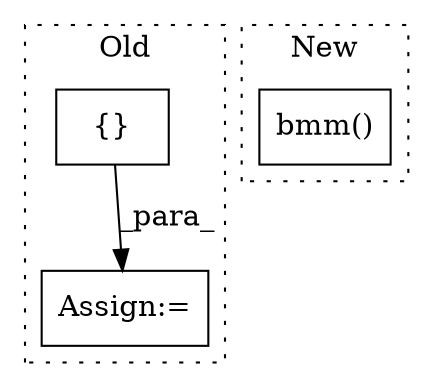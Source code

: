digraph G {
subgraph cluster0 {
1 [label="{}" a="59" s="26917,26917" l="2,1" shape="box"];
3 [label="Assign:=" a="68" s="26914" l="3" shape="box"];
label = "Old";
style="dotted";
}
subgraph cluster1 {
2 [label="bmm()" a="75" s="27462,27501" l="10,1" shape="box"];
label = "New";
style="dotted";
}
1 -> 3 [label="_para_"];
}